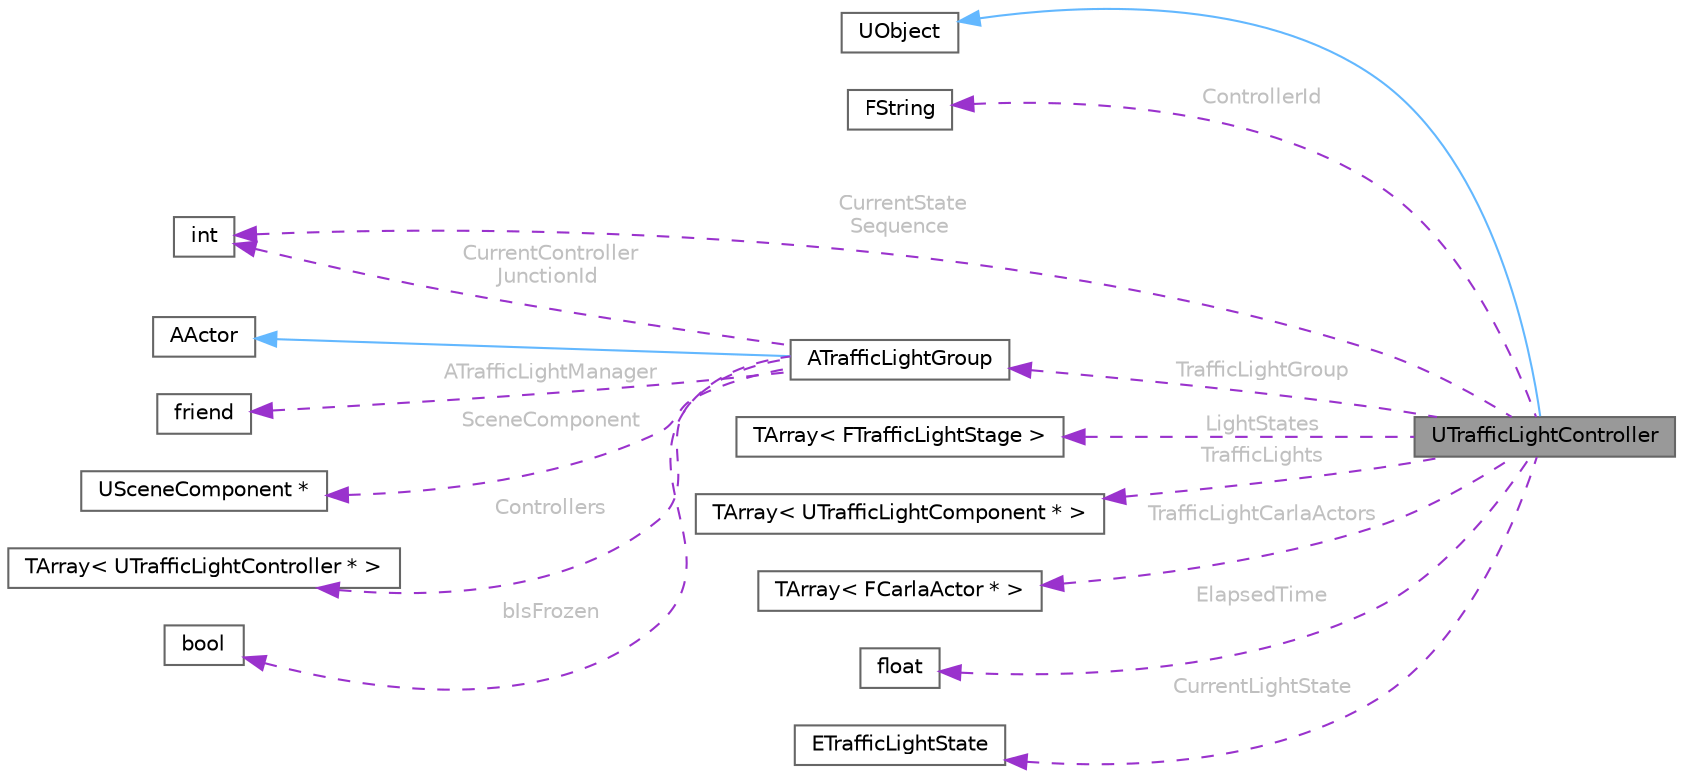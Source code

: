 digraph "UTrafficLightController"
{
 // INTERACTIVE_SVG=YES
 // LATEX_PDF_SIZE
  bgcolor="transparent";
  edge [fontname=Helvetica,fontsize=10,labelfontname=Helvetica,labelfontsize=10];
  node [fontname=Helvetica,fontsize=10,shape=box,height=0.2,width=0.4];
  rankdir="LR";
  Node1 [id="Node000001",label="UTrafficLightController",height=0.2,width=0.4,color="gray40", fillcolor="grey60", style="filled", fontcolor="black",tooltip="Maps a controller from OpenDrive."];
  Node2 -> Node1 [id="edge1_Node000001_Node000002",dir="back",color="steelblue1",style="solid",tooltip=" "];
  Node2 [id="Node000002",label="UObject",height=0.2,width=0.4,color="gray40", fillcolor="white", style="filled",URL="$df/def/classUObject.html",tooltip=" "];
  Node3 -> Node1 [id="edge2_Node000001_Node000003",dir="back",color="darkorchid3",style="dashed",tooltip=" ",label=" ControllerId",fontcolor="grey" ];
  Node3 [id="Node000003",label="FString",height=0.2,width=0.4,color="gray40", fillcolor="white", style="filled",tooltip=" "];
  Node4 -> Node1 [id="edge3_Node000001_Node000004",dir="back",color="darkorchid3",style="dashed",tooltip=" ",label=" CurrentState\nSequence",fontcolor="grey" ];
  Node4 [id="Node000004",label="int",height=0.2,width=0.4,color="gray40", fillcolor="white", style="filled",tooltip=" "];
  Node5 -> Node1 [id="edge4_Node000001_Node000005",dir="back",color="darkorchid3",style="dashed",tooltip=" ",label=" LightStates",fontcolor="grey" ];
  Node5 [id="Node000005",label="TArray\< FTrafficLightStage \>",height=0.2,width=0.4,color="gray40", fillcolor="white", style="filled",tooltip=" "];
  Node6 -> Node1 [id="edge5_Node000001_Node000006",dir="back",color="darkorchid3",style="dashed",tooltip=" ",label=" TrafficLights",fontcolor="grey" ];
  Node6 [id="Node000006",label="TArray\< UTrafficLightComponent * \>",height=0.2,width=0.4,color="gray40", fillcolor="white", style="filled",tooltip=" "];
  Node7 -> Node1 [id="edge6_Node000001_Node000007",dir="back",color="darkorchid3",style="dashed",tooltip=" ",label=" TrafficLightCarlaActors",fontcolor="grey" ];
  Node7 [id="Node000007",label="TArray\< FCarlaActor * \>",height=0.2,width=0.4,color="gray40", fillcolor="white", style="filled",tooltip=" "];
  Node8 -> Node1 [id="edge7_Node000001_Node000008",dir="back",color="darkorchid3",style="dashed",tooltip=" ",label=" TrafficLightGroup",fontcolor="grey" ];
  Node8 [id="Node000008",label="ATrafficLightGroup",height=0.2,width=0.4,color="gray40", fillcolor="white", style="filled",URL="$dd/d12/classATrafficLightGroup.html",tooltip="Class which implements the state changing of traffic lights"];
  Node9 -> Node8 [id="edge8_Node000008_Node000009",dir="back",color="steelblue1",style="solid",tooltip=" "];
  Node9 [id="Node000009",label="AActor",height=0.2,width=0.4,color="gray40", fillcolor="white", style="filled",URL="$d1/da4/classAActor.html",tooltip=" "];
  Node10 -> Node8 [id="edge9_Node000008_Node000010",dir="back",color="darkorchid3",style="dashed",tooltip=" ",label=" ATrafficLightManager",fontcolor="grey" ];
  Node10 [id="Node000010",label="friend",height=0.2,width=0.4,color="gray40", fillcolor="white", style="filled",tooltip=" "];
  Node11 -> Node8 [id="edge10_Node000008_Node000011",dir="back",color="darkorchid3",style="dashed",tooltip=" ",label=" SceneComponent",fontcolor="grey" ];
  Node11 [id="Node000011",label="USceneComponent *",height=0.2,width=0.4,color="gray40", fillcolor="white", style="filled",tooltip=" "];
  Node12 -> Node8 [id="edge11_Node000008_Node000012",dir="back",color="darkorchid3",style="dashed",tooltip=" ",label=" Controllers",fontcolor="grey" ];
  Node12 [id="Node000012",label="TArray\< UTrafficLightController * \>",height=0.2,width=0.4,color="gray40", fillcolor="white", style="filled",tooltip=" "];
  Node4 -> Node8 [id="edge12_Node000008_Node000004",dir="back",color="darkorchid3",style="dashed",tooltip=" ",label=" CurrentController\nJunctionId",fontcolor="grey" ];
  Node13 -> Node8 [id="edge13_Node000008_Node000013",dir="back",color="darkorchid3",style="dashed",tooltip=" ",label=" bIsFrozen",fontcolor="grey" ];
  Node13 [id="Node000013",label="bool",height=0.2,width=0.4,color="gray40", fillcolor="white", style="filled",tooltip=" "];
  Node14 -> Node1 [id="edge14_Node000001_Node000014",dir="back",color="darkorchid3",style="dashed",tooltip=" ",label=" ElapsedTime",fontcolor="grey" ];
  Node14 [id="Node000014",label="float",height=0.2,width=0.4,color="gray40", fillcolor="white", style="filled",tooltip=" "];
  Node15 -> Node1 [id="edge15_Node000001_Node000015",dir="back",color="darkorchid3",style="dashed",tooltip=" ",label=" CurrentLightState",fontcolor="grey" ];
  Node15 [id="Node000015",label="ETrafficLightState",height=0.2,width=0.4,color="gray40", fillcolor="white", style="filled",tooltip=" "];
}
